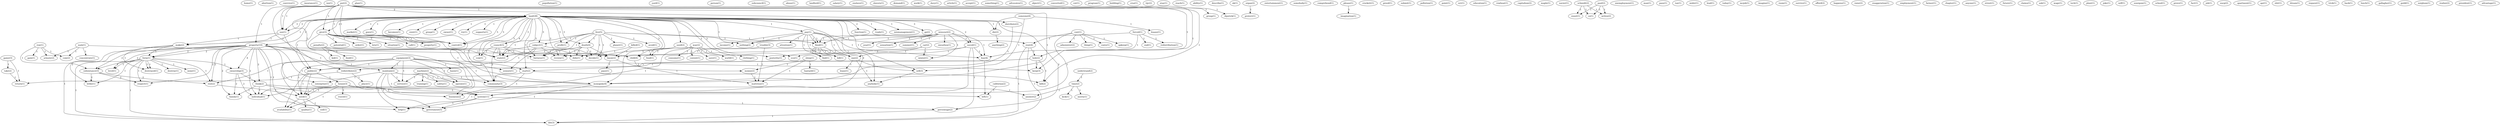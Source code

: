 digraph G {
  home [ label="home(1)" ];
  abortion [ label="abortion(1)" ];
  coercive [ label="coercive(1)" ];
  insurance [ label="insurance(1)" ];
  isn [ label="isn(1)" ];
  put [ label="put(2)" ];
  land [ label="land(28)" ];
  property [ label="property(10)" ];
  hole [ label="hole(2)" ];
  give [ label="give(3)" ];
  redistribute [ label="redistribute(2)" ];
  control [ label="control(1)" ];
  use [ label="use(3)" ];
  group [ label="group(1)" ];
  start [ label="start(2)" ];
  dipstick [ label="dipstick(1)" ];
  control [ label="control(1)" ];
  use [ label="use(1)" ];
  kill [ label="kill(2)" ];
  distribute [ label="distribute(2)" ];
  monopoly [ label="monopoly(4)" ];
  keep [ label="keep(3)" ];
  plan [ label="plan(1)" ];
  popullation [ label="popullation(1)" ];
  live [ label="live(5)" ];
  planet [ label="planet(1)" ];
  avoid [ label="avoid(1)" ];
  subject [ label="subject(1)" ];
  flood [ label="flood(1)" ];
  profit [ label="profit(1)" ];
  death [ label="death(4)" ];
  review [ label="review(1)" ];
  flood [ label="flood(1)" ];
  fairness [ label="fairness(1)" ];
  decide [ label="decide(1)" ];
  state [ label="state(2)" ];
  walz [ label="walz(1)" ];
  concentrate [ label="concentrate(1)" ];
  child [ label="child(4)" ];
  com [ label="com(2)" ];
  armory [ label="armory(2)" ];
  yard [ label="yard(1)" ];
  someone [ label="someone(4)" ];
  die [ label="die(2)" ];
  sell [ label="sell(3)" ];
  leaase [ label="leaase(1)" ];
  person [ label="person(1)" ];
  subcouncil [ label="subcouncil(1)" ];
  abuse [ label="abuse(1)" ];
  landlord [ label="landlord(1)" ];
  rent [ label="rent(1)" ];
  life [ label="life(3)" ];
  salary [ label="salary(1)" ];
  enslave [ label="enslave(1)" ];
  slavery [ label="slavery(1)" ];
  demand [ label="demand(1)" ];
  function [ label="function(1)" ];
  trade [ label="trade(1)" ];
  mismanagement [ label="mismanagement(1)" ];
  go [ label="go(2)" ];
  used [ label="used(2)" ];
  market [ label="market(1)" ];
  pay [ label="pay(1)" ];
  goes [ label="goes(1)" ];
  nothing [ label="nothing(2)" ];
  public [ label="public(2)" ];
  becomes [ label="becomes(1)" ];
  exist [ label="exist(1)" ];
  council [ label="council(3)" ];
  grasp [ label="grasp(1)" ];
  owner [ label="owner(1)" ];
  vow [ label="vow(1)" ];
  community [ label="community(3)" ];
  saved [ label="saved(1)" ];
  system [ label="system(11)" ];
  eco [ label="eco(1)" ];
  make [ label="make(2)" ];
  posterity [ label="posterity(1)" ];
  business [ label="business(2)" ];
  percentage [ label="percentage(2)" ];
  try [ label="try(1)" ];
  supports [ label="supports(1)" ];
  anybody [ label="anybody(1)" ];
  car [ label="car(2)" ];
  winter [ label="winter(1)" ];
  one [ label="one(2)" ];
  missouri [ label="missouri(2)" ];
  sensation [ label="sensation(1)" ];
  summer [ label="summer(1)" ];
  sweatbox [ label="sweatbox(1)" ];
  buy [ label="buy(4)" ];
  year [ label="year(1)" ];
  work [ label="work(1)" ];
  davy [ label="davy(1)" ];
  article [ label="article(1)" ];
  seizure [ label="seizure(1)" ];
  form [ label="form(1)" ];
  ownership [ label="ownership(3)" ];
  level [ label="level(1)" ];
  subsistance [ label="subsistance(3)" ];
  think [ label="think(2)" ];
  maintain [ label="maintain(2)" ];
  enterprise [ label="enterprise(1)" ];
  family [ label="family(1)" ];
  individual [ label="individual(1)" ];
  bribe [ label="bribe(1)" ];
  respect [ label="respect(1)" ];
  rest [ label="rest(2)" ];
  help [ label="help(1)" ];
  form [ label="form(1)" ];
  government [ label="government(5)" ];
  machine [ label="machine(2)" ];
  training [ label="training(1)" ];
  service [ label="service(1)" ];
  operate [ label="operate(1)" ];
  safety [ label="safety(1)" ];
  destroy [ label="destroy(1)" ];
  mine [ label="mine(1)" ];
  destroyed [ label="destroyed(1)" ];
  accept [ label="accept(1)" ];
  something [ label="something(1)" ];
  advocates [ label="advocates(1)" ];
  object [ label="object(1)" ];
  converted [ label="converted(1)" ];
  cost [ label="cost(2)" ];
  costs [ label="costs(1)" ];
  upkeep [ label="upkeep(1)" ];
  rent [ label="rent(4)" ];
  administer [ label="administer(2)" ];
  thing [ label="thing(1)" ];
  cut [ label="cut(1)" ];
  program [ label="program(1)" ];
  building [ label="building(1)" ];
  cruz [ label="cruz(1)" ];
  tijc [ label="tijc(2)" ];
  stay [ label="stay(1)" ];
  killed [ label="killed(1)" ];
  didn [ label="didn(1)" ];
  know [ label="know(2)" ];
  reach [ label="reach(1)" ];
  ability [ label="ability(1)" ];
  equipment [ label="equipment(3)" ];
  basis [ label="basis(1)" ];
  need [ label="need(3)" ];
  need [ label="need(1)" ];
  describe [ label="describe(1)" ];
  food [ label="food(1)" ];
  uk [ label="uk(1)" ];
  organ [ label="organ(2)" ];
  protect [ label="protect(1)" ];
  entertainment [ label="entertainment(1)" ];
  somebody [ label="somebody(1)" ];
  peoperty [ label="peoperty(1)" ];
  potential [ label="potential(1)" ];
  order [ label="order(1)" ];
  lets [ label="lets(1)" ];
  situation [ label="situation(1)" ];
  call [ label="call(1)" ];
  comprehend [ label="comprehend(1)" ];
  please [ label="please(1)" ];
  imagination [ label="imagination(1)" ];
  crockett [ label="crockett(1)" ];
  greed [ label="greed(1)" ];
  forced [ label="forced(1)" ];
  end [ label="end(1)" ];
  redistribution [ label="redistribution(1)" ];
  submit [ label="submit(1)" ];
  pollution [ label="pollution(1)" ];
  place [ label="place(1)" ];
  return [ label="return(1)" ];
  point [ label="point(1)" ];
  ect [ label="ect(1)" ];
  attention [ label="attention(1)" ];
  hill [ label="hill(1)" ];
  income [ label="income(1)" ];
  find [ label="find(1)" ];
  education [ label="education(1)" ];
  rowboat [ label="rowboat(1)" ];
  money [ label="money(2)" ];
  penalty [ label="penalty(2)" ];
  feed [ label="feed(1)" ];
  kid [ label="kid(1)" ];
  capitalism [ label="capitalism(2)" ];
  maple [ label="maple(1)" ];
  xavier [ label="xavier(1)" ];
  schmidt [ label="schmidt(2)" ];
  exnet [ label="exnet(1)" ];
  writes [ label="writes(2)" ];
  co [ label="co(1)" ];
  unemployment [ label="unemployment(1)" ];
  sleep [ label="sleep(1)" ];
  bastard [ label="bastard(1)" ];
  mattress [ label="mattress(1)" ];
  man [ label="man(1)" ];
  pass [ label="pass(1)" ];
  tax [ label="tax(1)" ];
  rsw [ label="rsw(1)" ];
  gain [ label="gain(1)" ];
  house [ label="house(3)" ];
  availability [ label="availability(1)" ];
  midst [ label="midst(1)" ];
  lead [ label="lead(1)" ];
  today [ label="today(1)" ];
  game [ label="game(3)" ];
  take [ label="take(2)" ];
  mcjob [ label="mcjob(1)" ];
  imagine [ label="imagine(1)" ];
  room [ label="room(1)" ];
  survive [ label="survive(1)" ];
  lease [ label="lease(1)" ];
  afford [ label="afford(2)" ];
  way [ label="way(2)" ];
  coexist [ label="coexist(1)" ];
  save [ label="save(1)" ];
  world [ label="world(1)" ];
  clothing [ label="clothing(1)" ];
  consume [ label="consume(1)" ];
  understand [ label="understand(2)" ];
  time [ label="time(2)" ];
  happens [ label="happens(1)" ];
  raise [ label="raise(2)" ];
  exaggeration [ label="exaggeration(1)" ];
  answer [ label="answer(2)" ];
  kick [ label="kick(1)" ];
  merry [ label="merry(1)" ];
  employment [ label="employment(1)" ];
  trouble [ label="trouble(3)" ];
  paul [ label="paul(2)" ];
  farmer [ label="farmer(1)" ];
  chapter [ label="chapter(1)" ];
  anyone [ label="anyone(1)" ];
  street [ label="street(1)" ];
  future [ label="future(1)" ];
  claims [ label="claims(1)" ];
  ask [ label="ask(1)" ];
  travel [ label="travel(1)" ];
  left [ label="left(1)" ];
  anything [ label="anything(2)" ];
  wage [ label="wage(1)" ];
  tech [ label="tech(1)" ];
  plant [ label="plant(1)" ];
  joke [ label="joke(1)" ];
  self [ label="self(1)" ];
  sourgum [ label="sourgum(1)" ];
  school [ label="school(1)" ];
  prove [ label="prove(1)" ];
  fact [ label="fact(1)" ];
  pays [ label="pays(1)" ];
  job [ label="job(1)" ];
  uucp [ label="uucp(2)" ];
  apartment [ label="apartment(1)" ];
  apr [ label="apr(1)" ];
  shit [ label="shit(1)" ];
  california [ label="california(2)" ];
  soil [ label="soil(1)" ];
  quality [ label="quality(1)" ];
  dream [ label="dream(1)" ];
  request [ label="request(1)" ];
  trick [ label="trick(1)" ];
  back [ label="back(1)" ];
  lunch [ label="lunch(1)" ];
  gallagher [ label="gallagher(1)" ];
  cost [ label="cost(1)" ];
  guild [ label="guild(1)" ];
  sorghum [ label="sorghum(1)" ];
  realize [ label="realize(2)" ];
  president [ label="president(1)" ];
  advantage [ label="advantage(1)" ];
  put -> land [ label="2" ];
  put -> property [ label="1" ];
  put -> hole [ label="1" ];
  put -> give [ label="1" ];
  put -> redistribute [ label="1" ];
  put -> control [ label="1" ];
  put -> use [ label="1" ];
  put -> group [ label="1" ];
  put -> start [ label="1" ];
  put -> dipstick [ label="1" ];
  put -> control [ label="1" ];
  put -> use [ label="1" ];
  put -> kill [ label="1" ];
  put -> distribute [ label="1" ];
  put -> monopoly [ label="1" ];
  put -> keep [ label="1" ];
  live -> planet [ label="1" ];
  live -> avoid [ label="1" ];
  live -> subject [ label="1" ];
  live -> flood [ label="1" ];
  live -> profit [ label="1" ];
  live -> death [ label="1" ];
  live -> review [ label="1" ];
  live -> flood [ label="1" ];
  live -> fairness [ label="1" ];
  live -> decide [ label="1" ];
  live -> state [ label="1" ];
  walz -> concentrate [ label="1" ];
  walz -> child [ label="1" ];
  walz -> com [ label="1" ];
  walz -> armory [ label="1" ];
  someone -> die [ label="1" ];
  someone -> sell [ label="1" ];
  someone -> leaase [ label="1" ];
  rent -> hole [ label="1" ];
  rent -> life [ label="1" ];
  land -> function [ label="2" ];
  land -> subject [ label="3" ];
  land -> property [ label="2" ];
  land -> trade [ label="1" ];
  land -> mismanagement [ label="1" ];
  land -> go [ label="3" ];
  land -> used [ label="1" ];
  land -> give [ label="2" ];
  land -> market [ label="1" ];
  land -> pay [ label="1" ];
  land -> control [ label="5" ];
  land -> goes [ label="1" ];
  land -> nothing [ label="1" ];
  land -> use [ label="3" ];
  land -> public [ label="1" ];
  land -> becomes [ label="1" ];
  land -> profit [ label="3" ];
  land -> exist [ label="1" ];
  land -> death [ label="3" ];
  land -> review [ label="3" ];
  land -> council [ label="3" ];
  land -> start [ label="1" ];
  land -> grasp [ label="1" ];
  land -> owner [ label="1" ];
  land -> vow [ label="3" ];
  land -> control [ label="5" ];
  land -> fairness [ label="3" ];
  land -> community [ label="1" ];
  land -> use [ label="3" ];
  land -> die [ label="1" ];
  land -> saved [ label="2" ];
  land -> decide [ label="3" ];
  land -> system [ label="2" ];
  land -> state [ label="4" ];
  land -> eco [ label="2" ];
  land -> make [ label="1" ];
  land -> monopoly [ label="3" ];
  land -> sell [ label="1" ];
  land -> posterity [ label="2" ];
  land -> business [ label="1" ];
  land -> percentage [ label="2" ];
  land -> try [ label="3" ];
  land -> supports [ label="1" ];
  land -> anybody [ label="1" ];
  car -> winter [ label="1" ];
  car -> child [ label="1" ];
  car -> one [ label="1" ];
  missouri -> sensation [ label="1" ];
  missouri -> winter [ label="1" ];
  missouri -> flood [ label="1" ];
  missouri -> flood [ label="1" ];
  missouri -> summer [ label="1" ];
  missouri -> sweatbox [ label="1" ];
  missouri -> saved [ label="1" ];
  missouri -> buy [ label="1" ];
  missouri -> year [ label="1" ];
  subject -> child [ label="1" ];
  subject -> public [ label="1" ];
  subject -> review [ label="1" ];
  subject -> state [ label="1" ];
  subject -> seizure [ label="1" ];
  property -> form [ label="2" ];
  property -> ownership [ label="4" ];
  property -> level [ label="2" ];
  property -> subsistance [ label="2" ];
  property -> think [ label="2" ];
  property -> maintain [ label="1" ];
  property -> enterprise [ label="1" ];
  property -> family [ label="2" ];
  property -> system [ label="1" ];
  property -> individual [ label="2" ];
  property -> state [ label="1" ];
  property -> bribe [ label="2" ];
  property -> monopoly [ label="1" ];
  property -> respect [ label="2" ];
  property -> rest [ label="2" ];
  property -> help [ label="1" ];
  property -> form [ label="2" ];
  property -> government [ label="1" ];
  machine -> community [ label="1" ];
  machine -> training [ label="1" ];
  machine -> service [ label="1" ];
  machine -> operate [ label="1" ];
  machine -> safety [ label="1" ];
  form -> ownership [ label="1" ];
  form -> level [ label="1" ];
  form -> subsistance [ label="1" ];
  form -> destroy [ label="1" ];
  form -> mine [ label="1" ];
  form -> bribe [ label="1" ];
  form -> respect [ label="1" ];
  form -> rest [ label="1" ];
  form -> destroyed [ label="1" ];
  form -> life [ label="1" ];
  hole -> redistribute [ label="1" ];
  hole -> start [ label="1" ];
  hole -> kill [ label="1" ];
  hole -> keep [ label="1" ];
  ownership -> think [ label="2" ];
  ownership -> family [ label="2" ];
  ownership -> individual [ label="2" ];
  cost -> costs [ label="1" ];
  cost -> upkeep [ label="1" ];
  cost -> rent [ label="1" ];
  cost -> administer [ label="1" ];
  cost -> thing [ label="1" ];
  cost -> system [ label="1" ];
  killed -> didn [ label="1" ];
  killed -> know [ label="1" ];
  equipment -> basis [ label="1" ];
  equipment -> public [ label="1" ];
  equipment -> community [ label="1" ];
  equipment -> maintain [ label="1" ];
  equipment -> service [ label="1" ];
  equipment -> need [ label="1" ];
  equipment -> rest [ label="1" ];
  equipment -> operate [ label="1" ];
  equipment -> seizure [ label="1" ];
  equipment -> need [ label="1" ];
  equipment -> keep [ label="1" ];
  used -> child [ label="1" ];
  used -> one [ label="1" ];
  used -> food [ label="1" ];
  organ -> protect [ label="1" ];
  give -> peoperty [ label="1" ];
  give -> control [ label="1" ];
  give -> potential [ label="1" ];
  give -> order [ label="1" ];
  give -> control [ label="1" ];
  give -> lets [ label="1" ];
  give -> individual [ label="1" ];
  give -> situation [ label="1" ];
  give -> monopoly [ label="1" ];
  give -> call [ label="1" ];
  please -> imagination [ label="1" ];
  forced -> end [ label="1" ];
  forced -> nothing [ label="1" ];
  forced -> redistribution [ label="1" ];
  forced -> buy [ label="1" ];
  redistribute -> place [ label="1" ];
  redistribute -> return [ label="1" ];
  pay -> flood [ label="1" ];
  pay -> nothing [ label="1" ];
  pay -> one [ label="1" ];
  pay -> rent [ label="1" ];
  pay -> flood [ label="1" ];
  pay -> attention [ label="1" ];
  pay -> hill [ label="1" ];
  pay -> buy [ label="1" ];
  pay -> income [ label="1" ];
  pay -> find [ label="1" ];
  child -> money [ label="2" ];
  flood -> one [ label="1" ];
  flood -> hill [ label="1" ];
  flood -> find [ label="1" ];
  penalty -> feed [ label="1" ];
  penalty -> kid [ label="1" ];
  penalty -> didn [ label="1" ];
  penalty -> know [ label="1" ];
  schmidt -> exnet [ label="1" ];
  schmidt -> writes [ label="1" ];
  schmidt -> co [ label="1" ];
  sleep -> money [ label="1" ];
  sleep -> bastard [ label="1" ];
  sleep -> mattress [ label="1" ];
  use -> public [ label="1" ];
  use -> make [ label="1" ];
  rsw -> subsistance [ label="1" ];
  rsw -> com [ label="1" ];
  rsw -> armory [ label="1" ];
  rsw -> gain [ label="1" ];
  public -> house [ label="1" ];
  public -> need [ label="1" ];
  public -> availability [ label="1" ];
  public -> need [ label="1" ];
  game -> take [ label="1" ];
  game -> return [ label="1" ];
  death -> review [ label="1" ];
  death -> didn [ label="1" ];
  death -> fairness [ label="1" ];
  death -> decide [ label="1" ];
  death -> know [ label="1" ];
  death -> state [ label="1" ];
  one -> sell [ label="1" ];
  one -> lease [ label="1" ];
  one -> anybody [ label="1" ];
  rent -> life [ label="1" ];
  money -> mattress [ label="1" ];
  way -> food [ label="1" ];
  way -> individual [ label="1" ];
  way -> coexist [ label="1" ];
  way -> save [ label="1" ];
  way -> world [ label="1" ];
  way -> clothing [ label="1" ];
  way -> consume [ label="1" ];
  understand -> time [ label="1" ];
  council -> vow [ label="1" ];
  council -> fairness [ label="1" ];
  council -> community [ label="2" ];
  council -> decide [ label="1" ];
  council -> state [ label="1" ];
  start -> community [ label="1" ];
  start -> kill [ label="1" ];
  start -> business [ label="1" ];
  time -> answer [ label="1" ];
  time -> kick [ label="1" ];
  time -> merry [ label="1" ];
  subsistance -> bribe [ label="2" ];
  subsistance -> respect [ label="2" ];
  subsistance -> rest [ label="2" ];
  think -> answer [ label="1" ];
  think -> family [ label="1" ];
  think -> system [ label="1" ];
  think -> individual [ label="1" ];
  trouble -> know [ label="1" ];
  trouble -> mattress [ label="1" ];
  paul -> exnet [ label="1" ];
  paul -> writes [ label="1" ];
  paul -> co [ label="1" ];
  flood -> hill [ label="1" ];
  flood -> find [ label="1" ];
  maintain -> enterprise [ label="1" ];
  maintain -> system [ label="1" ];
  maintain -> service [ label="1" ];
  maintain -> monopoly [ label="1" ];
  maintain -> help [ label="1" ];
  maintain -> operate [ label="1" ];
  maintain -> government [ label="1" ];
  house -> travel [ label="1" ];
  house -> need [ label="1" ];
  house -> availability [ label="1" ];
  house -> business [ label="1" ];
  house -> left [ label="1" ];
  house -> need [ label="1" ];
  use -> make [ label="1" ];
  die -> anything [ label="1" ];
  saved -> system [ label="1" ];
  saved -> buy [ label="1" ];
  saved -> eco [ label="1" ];
  saved -> posterity [ label="1" ];
  saved -> percentage [ label="1" ];
  take -> return [ label="1" ];
  system -> help [ label="1" ];
  system -> percentage [ label="1" ];
  system -> government [ label="1" ];
  know -> pays [ label="1" ];
  know -> mattress [ label="1" ];
  buy -> left [ label="1" ];
  distribute -> monopoly [ label="1" ];
  california -> left [ label="1" ];
  need -> soil [ label="1" ];
  need -> availability [ label="1" ];
  need -> quality [ label="1" ];
  make -> form [ label="1" ];
  make -> destroyed [ label="1" ];
  make -> life [ label="1" ];
  monopoly -> help [ label="1" ];
  monopoly -> government [ label="1" ];
  sell -> anybody [ label="1" ];
  rest -> need [ label="1" ];
  percentage -> life [ label="1" ];
  form -> destroyed [ label="1" ];
  form -> life [ label="1" ];
}
